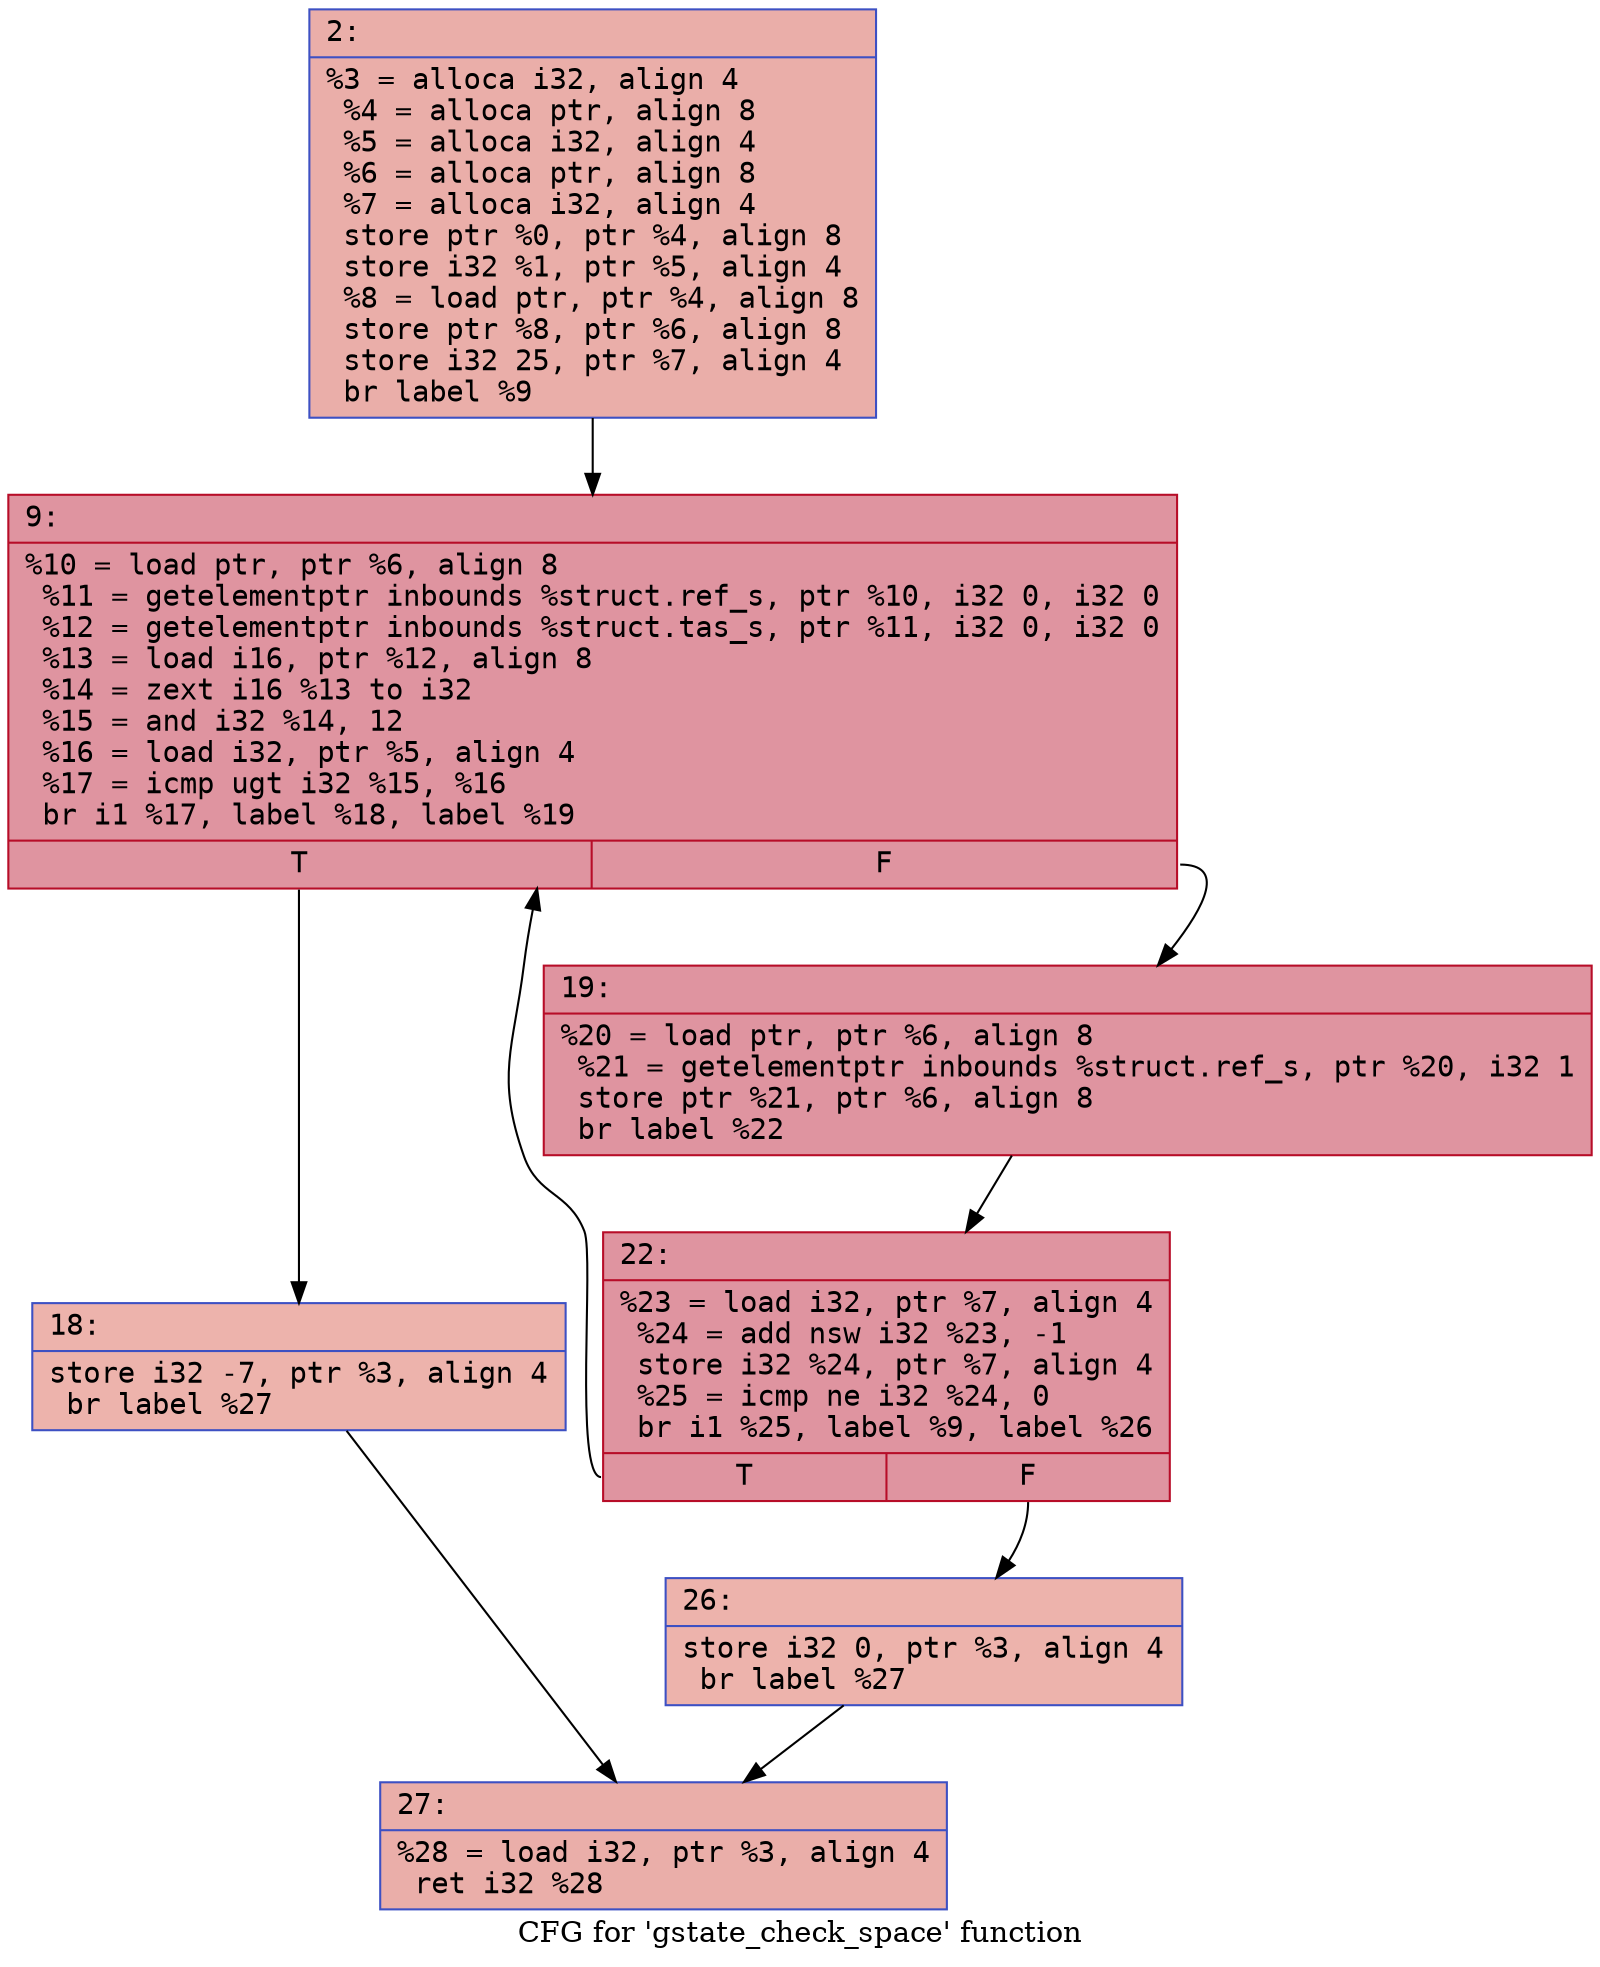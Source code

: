 digraph "CFG for 'gstate_check_space' function" {
	label="CFG for 'gstate_check_space' function";

	Node0x6000011cc050 [shape=record,color="#3d50c3ff", style=filled, fillcolor="#d0473d70" fontname="Courier",label="{2:\l|  %3 = alloca i32, align 4\l  %4 = alloca ptr, align 8\l  %5 = alloca i32, align 4\l  %6 = alloca ptr, align 8\l  %7 = alloca i32, align 4\l  store ptr %0, ptr %4, align 8\l  store i32 %1, ptr %5, align 4\l  %8 = load ptr, ptr %4, align 8\l  store ptr %8, ptr %6, align 8\l  store i32 25, ptr %7, align 4\l  br label %9\l}"];
	Node0x6000011cc050 -> Node0x6000011cc0a0[tooltip="2 -> 9\nProbability 100.00%" ];
	Node0x6000011cc0a0 [shape=record,color="#b70d28ff", style=filled, fillcolor="#b70d2870" fontname="Courier",label="{9:\l|  %10 = load ptr, ptr %6, align 8\l  %11 = getelementptr inbounds %struct.ref_s, ptr %10, i32 0, i32 0\l  %12 = getelementptr inbounds %struct.tas_s, ptr %11, i32 0, i32 0\l  %13 = load i16, ptr %12, align 8\l  %14 = zext i16 %13 to i32\l  %15 = and i32 %14, 12\l  %16 = load i32, ptr %5, align 4\l  %17 = icmp ugt i32 %15, %16\l  br i1 %17, label %18, label %19\l|{<s0>T|<s1>F}}"];
	Node0x6000011cc0a0:s0 -> Node0x6000011cc0f0[tooltip="9 -> 18\nProbability 3.12%" ];
	Node0x6000011cc0a0:s1 -> Node0x6000011cc140[tooltip="9 -> 19\nProbability 96.88%" ];
	Node0x6000011cc0f0 [shape=record,color="#3d50c3ff", style=filled, fillcolor="#d6524470" fontname="Courier",label="{18:\l|  store i32 -7, ptr %3, align 4\l  br label %27\l}"];
	Node0x6000011cc0f0 -> Node0x6000011cc230[tooltip="18 -> 27\nProbability 100.00%" ];
	Node0x6000011cc140 [shape=record,color="#b70d28ff", style=filled, fillcolor="#b70d2870" fontname="Courier",label="{19:\l|  %20 = load ptr, ptr %6, align 8\l  %21 = getelementptr inbounds %struct.ref_s, ptr %20, i32 1\l  store ptr %21, ptr %6, align 8\l  br label %22\l}"];
	Node0x6000011cc140 -> Node0x6000011cc190[tooltip="19 -> 22\nProbability 100.00%" ];
	Node0x6000011cc190 [shape=record,color="#b70d28ff", style=filled, fillcolor="#b70d2870" fontname="Courier",label="{22:\l|  %23 = load i32, ptr %7, align 4\l  %24 = add nsw i32 %23, -1\l  store i32 %24, ptr %7, align 4\l  %25 = icmp ne i32 %24, 0\l  br i1 %25, label %9, label %26\l|{<s0>T|<s1>F}}"];
	Node0x6000011cc190:s0 -> Node0x6000011cc0a0[tooltip="22 -> 9\nProbability 96.88%" ];
	Node0x6000011cc190:s1 -> Node0x6000011cc1e0[tooltip="22 -> 26\nProbability 3.12%" ];
	Node0x6000011cc1e0 [shape=record,color="#3d50c3ff", style=filled, fillcolor="#d6524470" fontname="Courier",label="{26:\l|  store i32 0, ptr %3, align 4\l  br label %27\l}"];
	Node0x6000011cc1e0 -> Node0x6000011cc230[tooltip="26 -> 27\nProbability 100.00%" ];
	Node0x6000011cc230 [shape=record,color="#3d50c3ff", style=filled, fillcolor="#d0473d70" fontname="Courier",label="{27:\l|  %28 = load i32, ptr %3, align 4\l  ret i32 %28\l}"];
}
